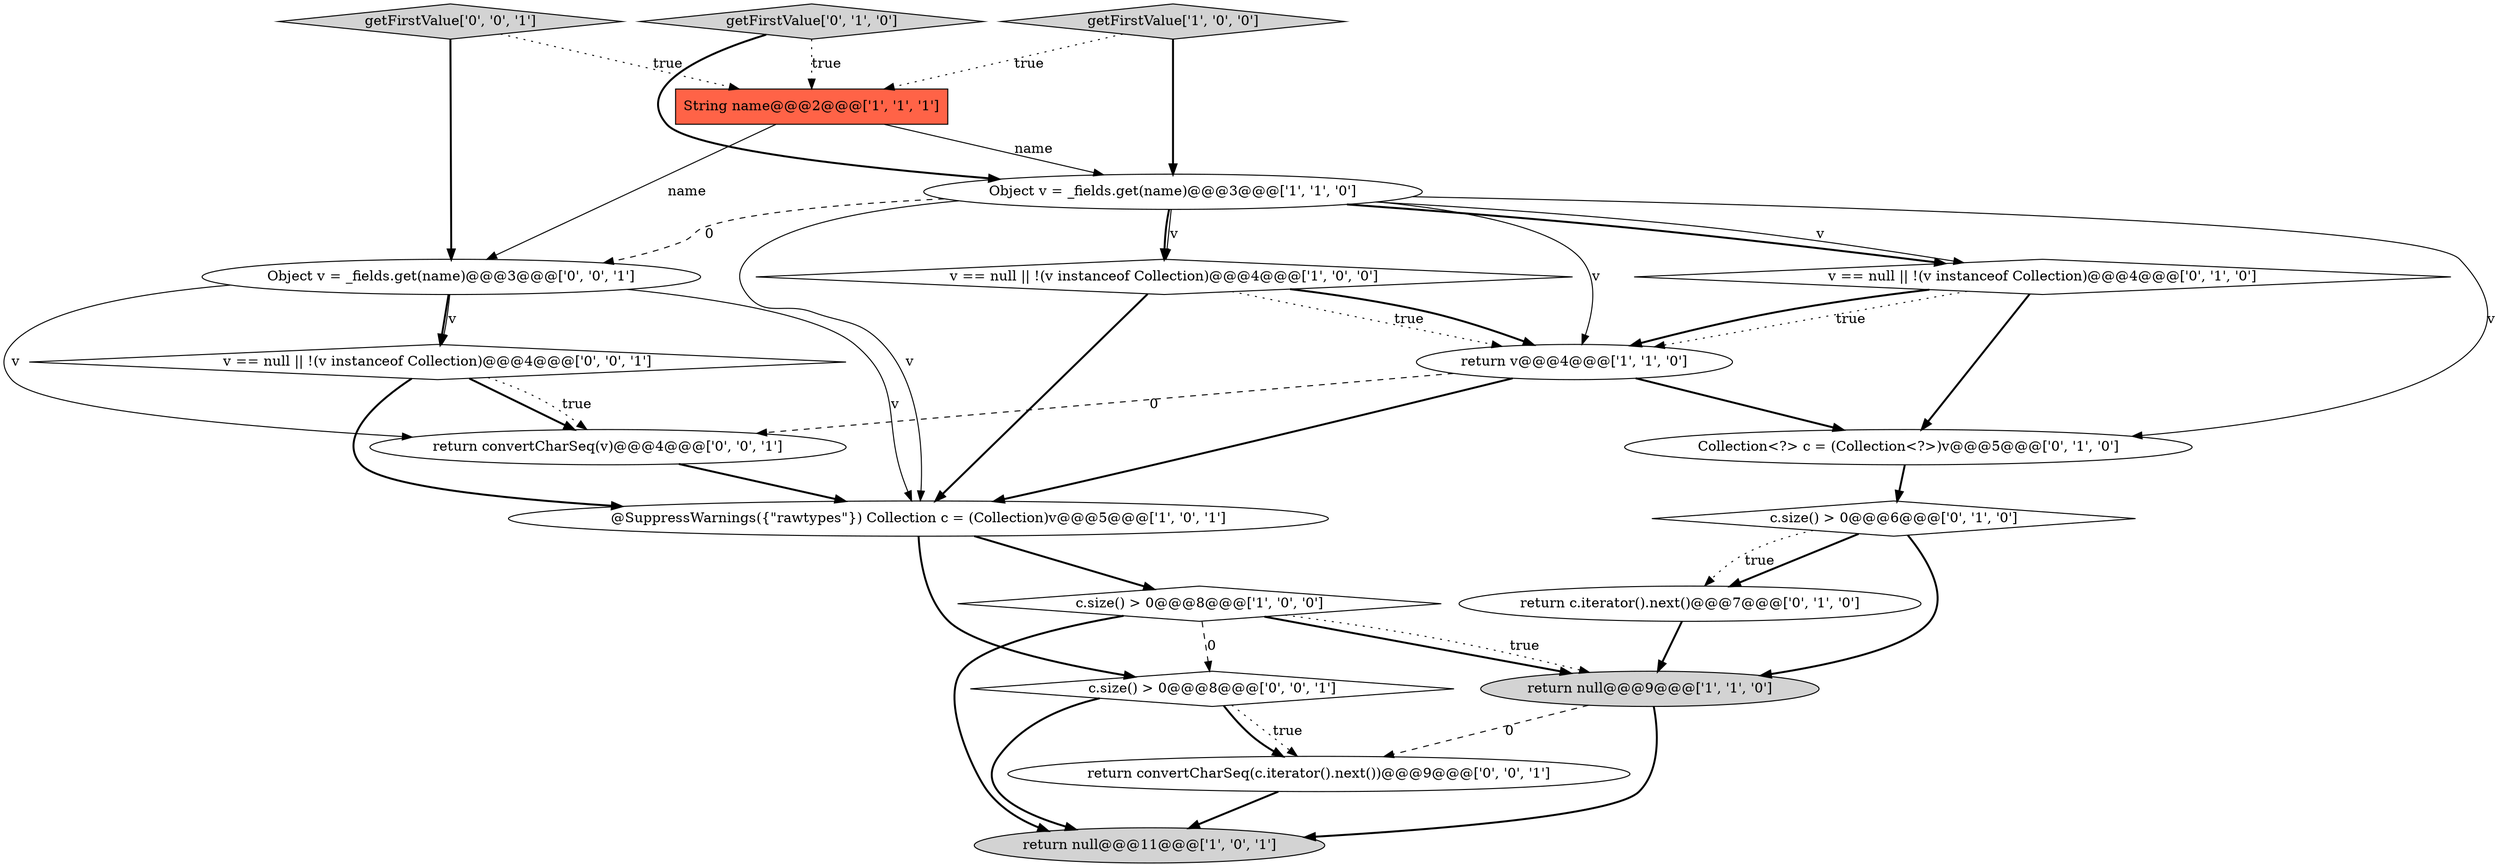 digraph {
6 [style = filled, label = "@SuppressWarnings({\"rawtypes\"}) Collection c = (Collection)v@@@5@@@['1', '0', '1']", fillcolor = white, shape = ellipse image = "AAA0AAABBB1BBB"];
2 [style = filled, label = "c.size() > 0@@@8@@@['1', '0', '0']", fillcolor = white, shape = diamond image = "AAA0AAABBB1BBB"];
0 [style = filled, label = "v == null || !(v instanceof Collection)@@@4@@@['1', '0', '0']", fillcolor = white, shape = diamond image = "AAA0AAABBB1BBB"];
4 [style = filled, label = "getFirstValue['1', '0', '0']", fillcolor = lightgray, shape = diamond image = "AAA0AAABBB1BBB"];
1 [style = filled, label = "return null@@@9@@@['1', '1', '0']", fillcolor = lightgray, shape = ellipse image = "AAA0AAABBB1BBB"];
10 [style = filled, label = "v == null || !(v instanceof Collection)@@@4@@@['0', '1', '0']", fillcolor = white, shape = diamond image = "AAA0AAABBB2BBB"];
12 [style = filled, label = "c.size() > 0@@@6@@@['0', '1', '0']", fillcolor = white, shape = diamond image = "AAA0AAABBB2BBB"];
11 [style = filled, label = "getFirstValue['0', '1', '0']", fillcolor = lightgray, shape = diamond image = "AAA0AAABBB2BBB"];
18 [style = filled, label = "Object v = _fields.get(name)@@@3@@@['0', '0', '1']", fillcolor = white, shape = ellipse image = "AAA0AAABBB3BBB"];
19 [style = filled, label = "return convertCharSeq(v)@@@4@@@['0', '0', '1']", fillcolor = white, shape = ellipse image = "AAA0AAABBB3BBB"];
17 [style = filled, label = "v == null || !(v instanceof Collection)@@@4@@@['0', '0', '1']", fillcolor = white, shape = diamond image = "AAA0AAABBB3BBB"];
3 [style = filled, label = "String name@@@2@@@['1', '1', '1']", fillcolor = tomato, shape = box image = "AAA0AAABBB1BBB"];
13 [style = filled, label = "return c.iterator().next()@@@7@@@['0', '1', '0']", fillcolor = white, shape = ellipse image = "AAA0AAABBB2BBB"];
9 [style = filled, label = "Collection<?> c = (Collection<?>)v@@@5@@@['0', '1', '0']", fillcolor = white, shape = ellipse image = "AAA0AAABBB2BBB"];
14 [style = filled, label = "c.size() > 0@@@8@@@['0', '0', '1']", fillcolor = white, shape = diamond image = "AAA0AAABBB3BBB"];
8 [style = filled, label = "Object v = _fields.get(name)@@@3@@@['1', '1', '0']", fillcolor = white, shape = ellipse image = "AAA0AAABBB1BBB"];
15 [style = filled, label = "return convertCharSeq(c.iterator().next())@@@9@@@['0', '0', '1']", fillcolor = white, shape = ellipse image = "AAA0AAABBB3BBB"];
5 [style = filled, label = "return v@@@4@@@['1', '1', '0']", fillcolor = white, shape = ellipse image = "AAA0AAABBB1BBB"];
16 [style = filled, label = "getFirstValue['0', '0', '1']", fillcolor = lightgray, shape = diamond image = "AAA0AAABBB3BBB"];
7 [style = filled, label = "return null@@@11@@@['1', '0', '1']", fillcolor = lightgray, shape = ellipse image = "AAA0AAABBB1BBB"];
8->10 [style = bold, label=""];
3->18 [style = solid, label="name"];
16->18 [style = bold, label=""];
8->5 [style = solid, label="v"];
0->5 [style = dotted, label="true"];
15->7 [style = bold, label=""];
5->9 [style = bold, label=""];
17->6 [style = bold, label=""];
0->6 [style = bold, label=""];
2->1 [style = bold, label=""];
18->19 [style = solid, label="v"];
1->15 [style = dashed, label="0"];
3->8 [style = solid, label="name"];
18->17 [style = bold, label=""];
18->17 [style = solid, label="v"];
19->6 [style = bold, label=""];
12->1 [style = bold, label=""];
10->5 [style = dotted, label="true"];
1->7 [style = bold, label=""];
16->3 [style = dotted, label="true"];
17->19 [style = bold, label=""];
18->6 [style = solid, label="v"];
13->1 [style = bold, label=""];
8->10 [style = solid, label="v"];
14->7 [style = bold, label=""];
6->2 [style = bold, label=""];
8->0 [style = bold, label=""];
6->14 [style = bold, label=""];
12->13 [style = bold, label=""];
14->15 [style = dotted, label="true"];
12->13 [style = dotted, label="true"];
4->3 [style = dotted, label="true"];
8->6 [style = solid, label="v"];
10->5 [style = bold, label=""];
5->6 [style = bold, label=""];
2->14 [style = dashed, label="0"];
2->1 [style = dotted, label="true"];
8->9 [style = solid, label="v"];
17->19 [style = dotted, label="true"];
4->8 [style = bold, label=""];
11->8 [style = bold, label=""];
8->18 [style = dashed, label="0"];
14->15 [style = bold, label=""];
10->9 [style = bold, label=""];
9->12 [style = bold, label=""];
2->7 [style = bold, label=""];
8->0 [style = solid, label="v"];
11->3 [style = dotted, label="true"];
5->19 [style = dashed, label="0"];
0->5 [style = bold, label=""];
}
